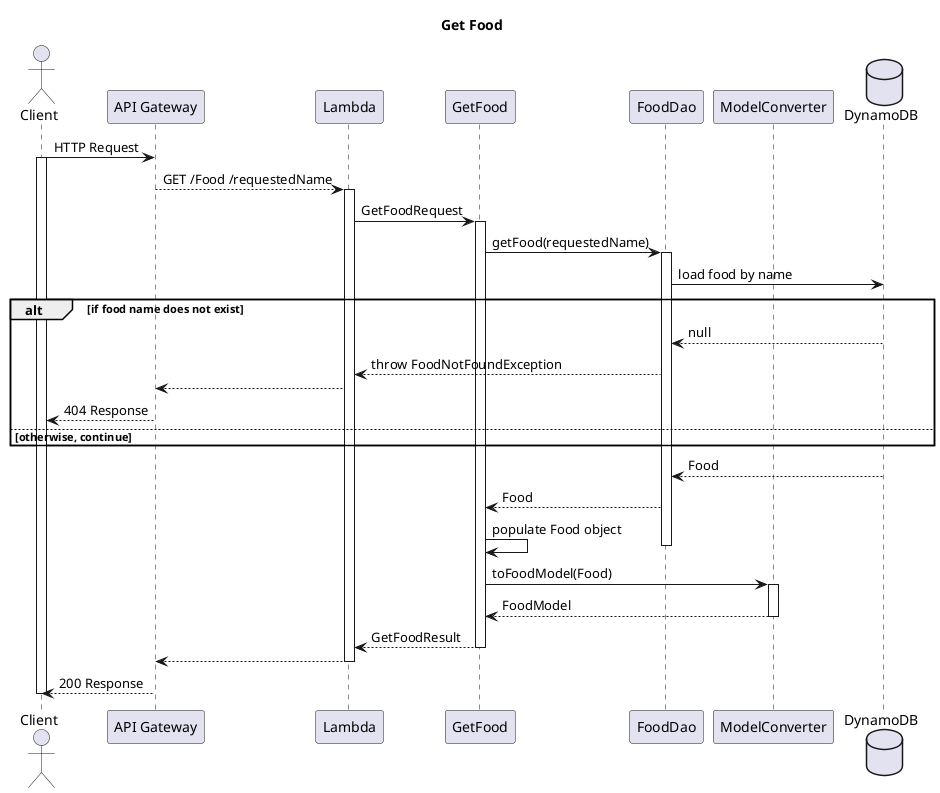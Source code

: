 @startuml
title Get Food

actor Client
participant "API Gateway" as APIGateway
participant Lambda
participant GetFood
participant FoodDao
participant ModelConverter
database DynamoDB


Client -> APIGateway: HTTP Request
activate Client
APIGateway --> Lambda : GET /Food /requestedName
activate Lambda

Lambda -> GetFood: GetFoodRequest
activate GetFood
GetFood -> FoodDao : getFood(requestedName)
activate FoodDao
FoodDao -> DynamoDB : load food by name
alt if food name does not exist
    FoodDao <-- DynamoDB : null
    Lambda <-- FoodDao : throw FoodNotFoundException
    APIGateway <-- Lambda
    Client <-- APIGateway : 404 Response
else otherwise, continue
end

FoodDao <-- DynamoDB : Food
GetFood <-- FoodDao : Food
GetFood -> GetFood : populate Food object
deactivate FoodDao
GetFood -> ModelConverter : toFoodModel(Food)
activate ModelConverter
GetFood <-- ModelConverter : FoodModel
deactivate ModelConverter

Lambda <-- GetFood : GetFoodResult
deactivate GetFood
APIGateway <-- Lambda


deactivate Lambda
Client <-- APIGateway : 200 Response
deactivate Client

@enduml